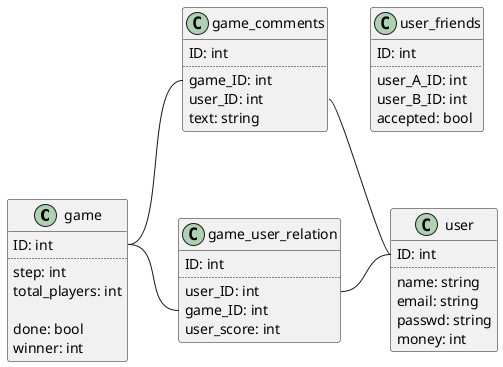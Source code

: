 @startuml database

class game {
    ID: int
    ..
    step: int
    total_players: int

    done: bool
    winner: int
}



class game_user_relation {
    ID: int
    ..
    user_ID: int
    game_ID: int
    user_score: int
}

class user_friends {
    ID: int
    ..
    user_A_ID: int
    user_B_ID: int
    accepted: bool
}


class user {
    ID: int
    ..
    name: string
    email: string
    passwd: string
    money: int
}

class game_comments {
    ID: int
    ..
    game_ID: int
    user_ID: int
    text: string
}

' user friends relations
game.user_friends::user_A_ID -- user::ID
game.user_friends::user_B_ID -- user::ID


game::ID -right- game_user_relation::game_ID
user::ID -left- game_user_relation::user_ID

' comments relations
game::ID -up- game_comments::game_ID
user::ID -up- game_comments::user_ID

@enduml
